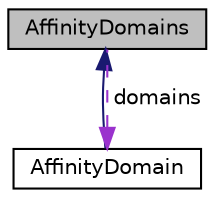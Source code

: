 digraph "AffinityDomains"
{
  edge [fontname="Helvetica",fontsize="10",labelfontname="Helvetica",labelfontsize="10"];
  node [fontname="Helvetica",fontsize="10",shape=record];
  Node1 [label="AffinityDomains",height=0.2,width=0.4,color="black", fillcolor="grey75", style="filled", fontcolor="black"];
  Node2 -> Node1 [dir="back",color="darkorchid3",fontsize="10",style="dashed",label=" domains" ,fontname="Helvetica"];
  Node2 [label="AffinityDomain",height=0.2,width=0.4,color="black", fillcolor="white", style="filled",URL="$structAffinityDomain.html",tooltip="The AffinityDomain data structure describes a single domain in the current system. "];
  Node1 -> Node2 [dir="back",color="midnightblue",fontsize="10",style="solid",fontname="Helvetica"];
}
